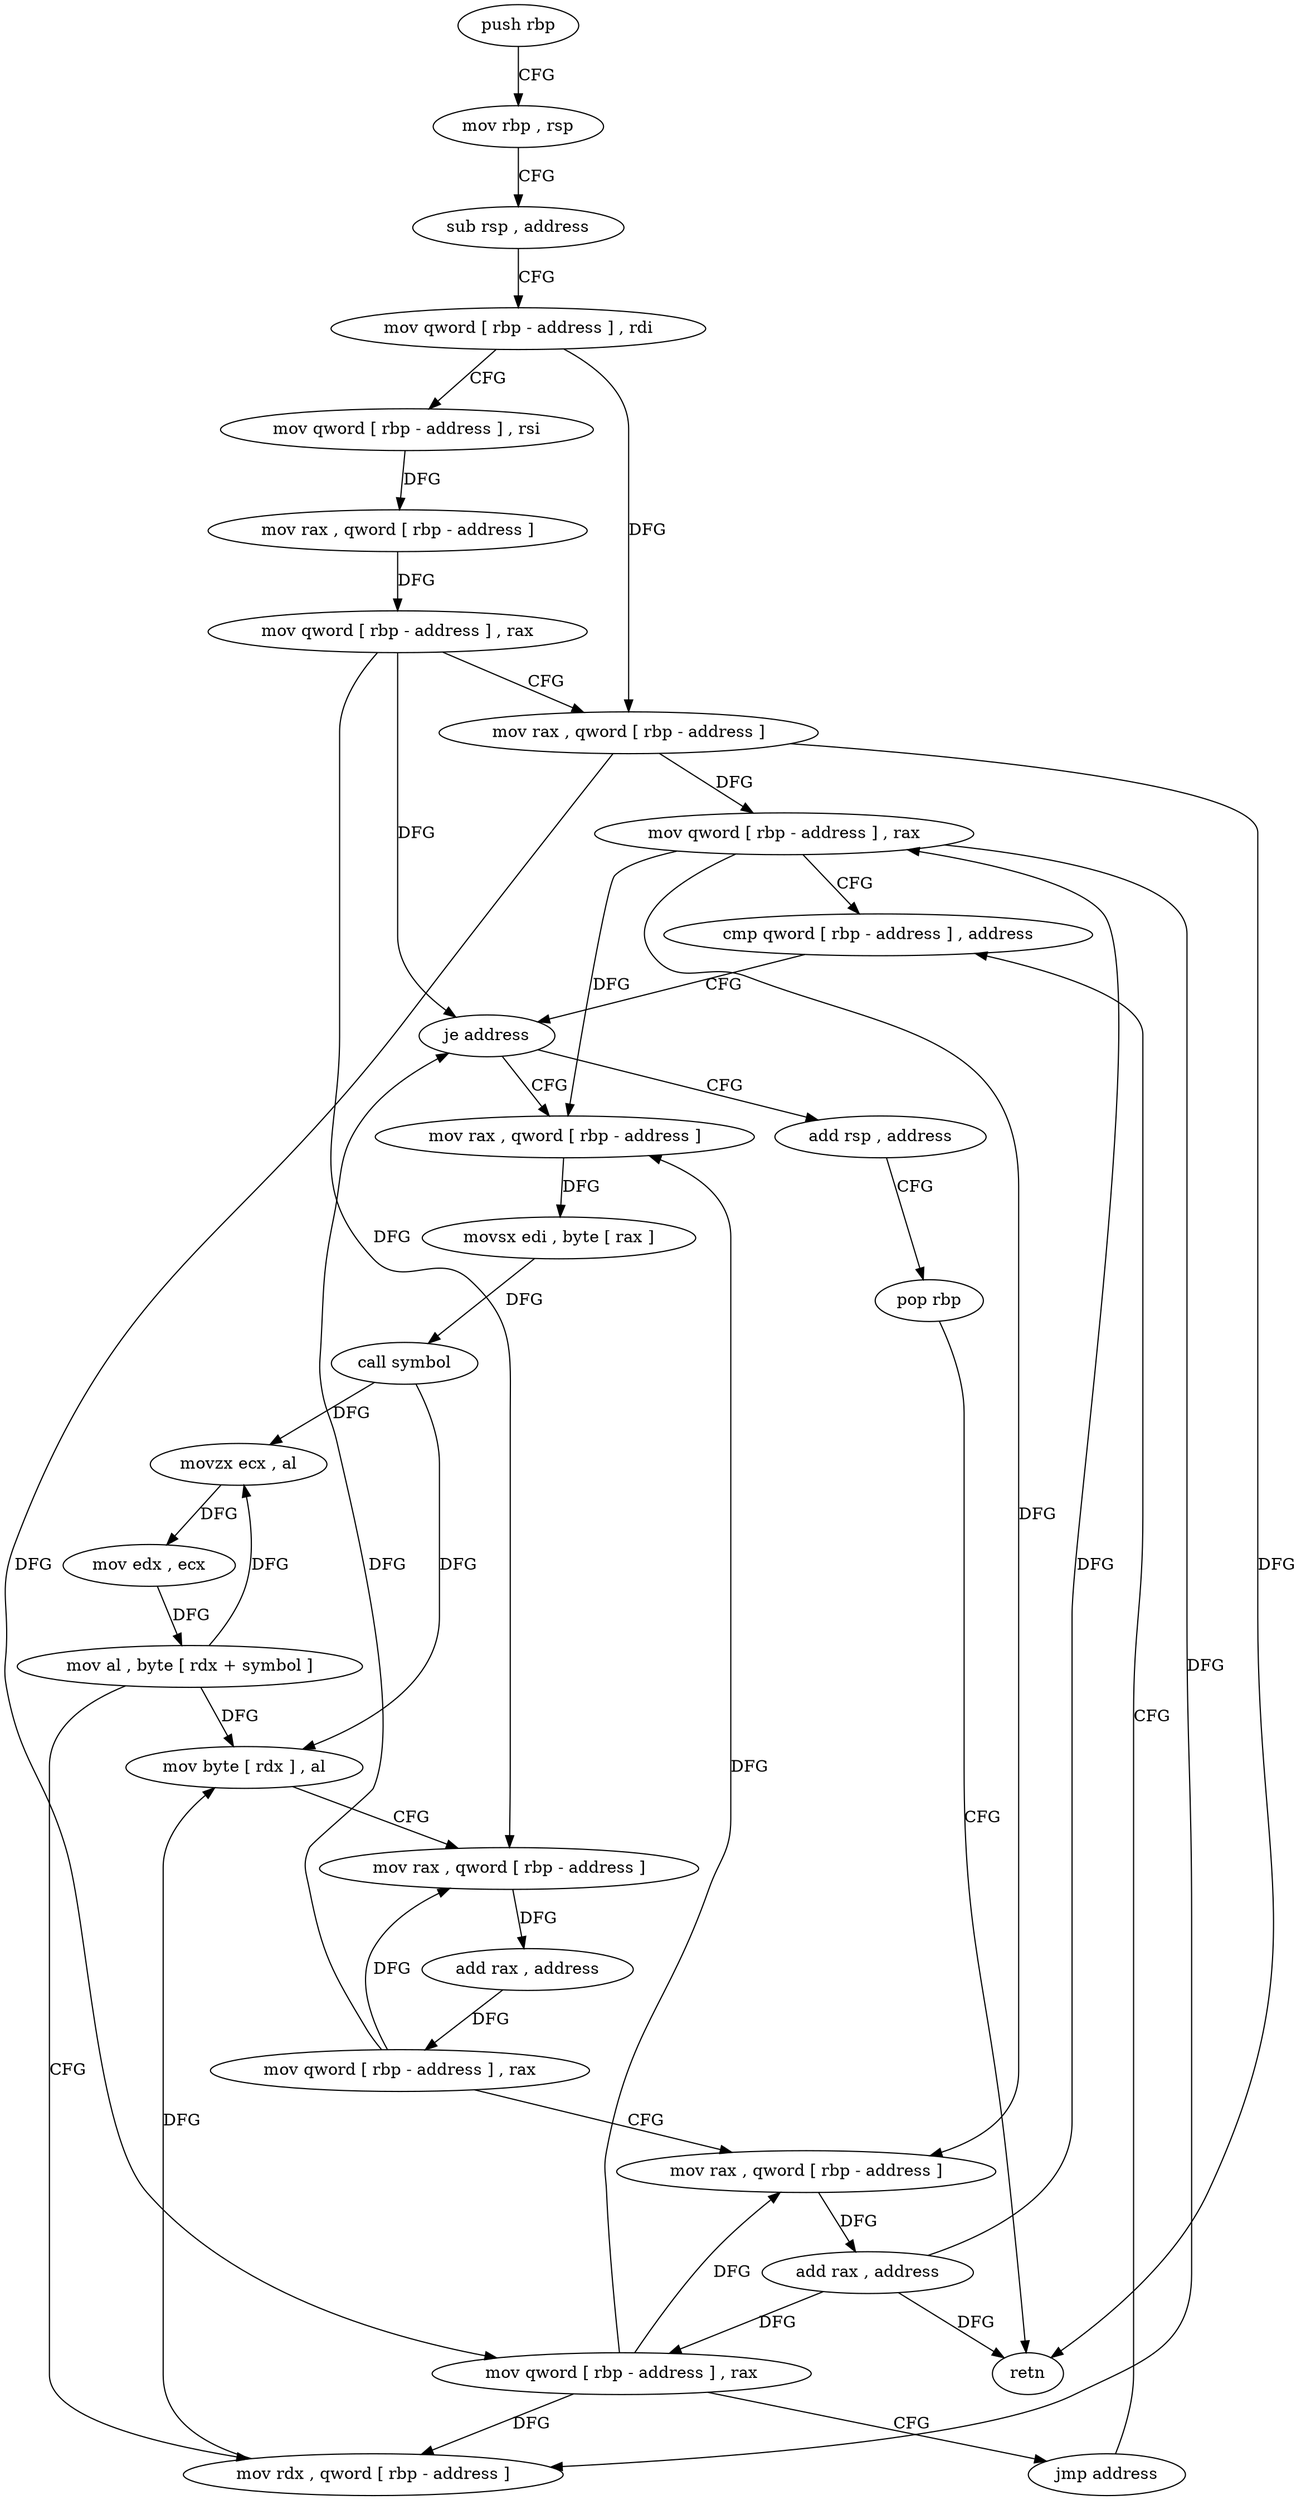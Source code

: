 digraph "func" {
"4250064" [label = "push rbp" ]
"4250065" [label = "mov rbp , rsp" ]
"4250068" [label = "sub rsp , address" ]
"4250072" [label = "mov qword [ rbp - address ] , rdi" ]
"4250076" [label = "mov qword [ rbp - address ] , rsi" ]
"4250080" [label = "mov rax , qword [ rbp - address ]" ]
"4250084" [label = "mov qword [ rbp - address ] , rax" ]
"4250088" [label = "mov rax , qword [ rbp - address ]" ]
"4250092" [label = "mov qword [ rbp - address ] , rax" ]
"4250096" [label = "cmp qword [ rbp - address ] , address" ]
"4250170" [label = "add rsp , address" ]
"4250174" [label = "pop rbp" ]
"4250175" [label = "retn" ]
"4250107" [label = "mov rax , qword [ rbp - address ]" ]
"4250111" [label = "movsx edi , byte [ rax ]" ]
"4250114" [label = "call symbol" ]
"4250119" [label = "movzx ecx , al" ]
"4250122" [label = "mov edx , ecx" ]
"4250124" [label = "mov al , byte [ rdx + symbol ]" ]
"4250131" [label = "mov rdx , qword [ rbp - address ]" ]
"4250135" [label = "mov byte [ rdx ] , al" ]
"4250137" [label = "mov rax , qword [ rbp - address ]" ]
"4250141" [label = "add rax , address" ]
"4250147" [label = "mov qword [ rbp - address ] , rax" ]
"4250151" [label = "mov rax , qword [ rbp - address ]" ]
"4250155" [label = "add rax , address" ]
"4250161" [label = "mov qword [ rbp - address ] , rax" ]
"4250165" [label = "jmp address" ]
"4250101" [label = "je address" ]
"4250064" -> "4250065" [ label = "CFG" ]
"4250065" -> "4250068" [ label = "CFG" ]
"4250068" -> "4250072" [ label = "CFG" ]
"4250072" -> "4250076" [ label = "CFG" ]
"4250072" -> "4250088" [ label = "DFG" ]
"4250076" -> "4250080" [ label = "DFG" ]
"4250080" -> "4250084" [ label = "DFG" ]
"4250084" -> "4250088" [ label = "CFG" ]
"4250084" -> "4250101" [ label = "DFG" ]
"4250084" -> "4250137" [ label = "DFG" ]
"4250088" -> "4250092" [ label = "DFG" ]
"4250088" -> "4250175" [ label = "DFG" ]
"4250088" -> "4250161" [ label = "DFG" ]
"4250092" -> "4250096" [ label = "CFG" ]
"4250092" -> "4250107" [ label = "DFG" ]
"4250092" -> "4250131" [ label = "DFG" ]
"4250092" -> "4250151" [ label = "DFG" ]
"4250096" -> "4250101" [ label = "CFG" ]
"4250170" -> "4250174" [ label = "CFG" ]
"4250174" -> "4250175" [ label = "CFG" ]
"4250107" -> "4250111" [ label = "DFG" ]
"4250111" -> "4250114" [ label = "DFG" ]
"4250114" -> "4250119" [ label = "DFG" ]
"4250114" -> "4250135" [ label = "DFG" ]
"4250119" -> "4250122" [ label = "DFG" ]
"4250122" -> "4250124" [ label = "DFG" ]
"4250124" -> "4250131" [ label = "CFG" ]
"4250124" -> "4250119" [ label = "DFG" ]
"4250124" -> "4250135" [ label = "DFG" ]
"4250131" -> "4250135" [ label = "DFG" ]
"4250135" -> "4250137" [ label = "CFG" ]
"4250137" -> "4250141" [ label = "DFG" ]
"4250141" -> "4250147" [ label = "DFG" ]
"4250147" -> "4250151" [ label = "CFG" ]
"4250147" -> "4250101" [ label = "DFG" ]
"4250147" -> "4250137" [ label = "DFG" ]
"4250151" -> "4250155" [ label = "DFG" ]
"4250155" -> "4250161" [ label = "DFG" ]
"4250155" -> "4250092" [ label = "DFG" ]
"4250155" -> "4250175" [ label = "DFG" ]
"4250161" -> "4250165" [ label = "CFG" ]
"4250161" -> "4250107" [ label = "DFG" ]
"4250161" -> "4250131" [ label = "DFG" ]
"4250161" -> "4250151" [ label = "DFG" ]
"4250165" -> "4250096" [ label = "CFG" ]
"4250101" -> "4250170" [ label = "CFG" ]
"4250101" -> "4250107" [ label = "CFG" ]
}
